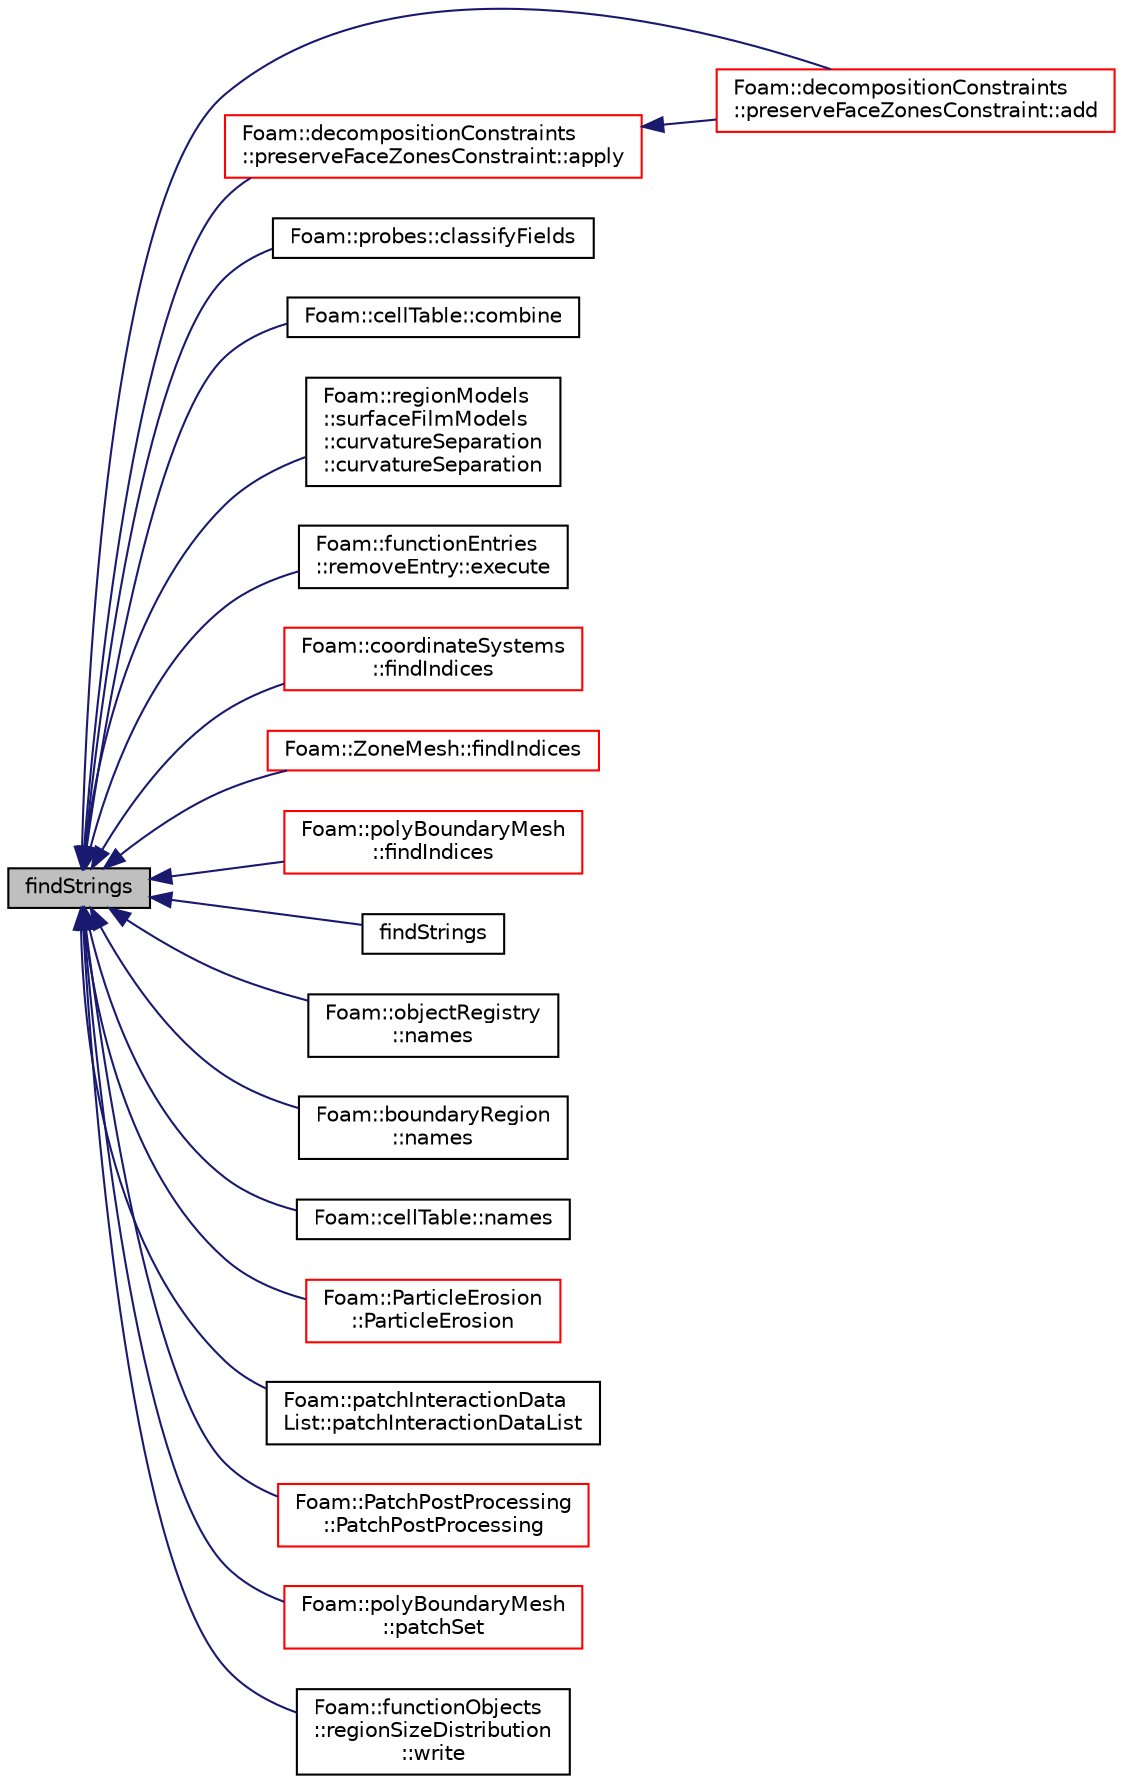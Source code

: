 digraph "findStrings"
{
  bgcolor="transparent";
  edge [fontname="Helvetica",fontsize="10",labelfontname="Helvetica",labelfontsize="10"];
  node [fontname="Helvetica",fontsize="10",shape=record];
  rankdir="LR";
  Node1 [label="findStrings",height=0.2,width=0.4,color="black", fillcolor="grey75", style="filled", fontcolor="black"];
  Node1 -> Node2 [dir="back",color="midnightblue",fontsize="10",style="solid",fontname="Helvetica"];
  Node2 [label="Foam::decompositionConstraints\l::preserveFaceZonesConstraint::add",height=0.2,width=0.4,color="red",URL="$a01994.html#a1c674f5008f6f337a4ac47f4640f9deb",tooltip="Add my constraints to list of constraints. "];
  Node1 -> Node3 [dir="back",color="midnightblue",fontsize="10",style="solid",fontname="Helvetica"];
  Node3 [label="Foam::decompositionConstraints\l::preserveFaceZonesConstraint::apply",height=0.2,width=0.4,color="red",URL="$a01994.html#a1e8a14d422f43fe0ab48812e8ddee931",tooltip="Apply any additional post-decomposition constraints. "];
  Node3 -> Node2 [dir="back",color="midnightblue",fontsize="10",style="solid",fontname="Helvetica"];
  Node1 -> Node4 [dir="back",color="midnightblue",fontsize="10",style="solid",fontname="Helvetica"];
  Node4 [label="Foam::probes::classifyFields",height=0.2,width=0.4,color="black",URL="$a02020.html#a4923f8e22bf9fec1b5adc07ac7356639",tooltip="Classify field types, returns the number of fields. "];
  Node1 -> Node5 [dir="back",color="midnightblue",fontsize="10",style="solid",fontname="Helvetica"];
  Node5 [label="Foam::cellTable::combine",height=0.2,width=0.4,color="black",URL="$a00229.html#a8f772dc348dc8f16911640a1c4157cb2",tooltip="Combine tableIds together. "];
  Node1 -> Node6 [dir="back",color="midnightblue",fontsize="10",style="solid",fontname="Helvetica"];
  Node6 [label="Foam::regionModels\l::surfaceFilmModels\l::curvatureSeparation\l::curvatureSeparation",height=0.2,width=0.4,color="black",URL="$a00446.html#a9222f6abd6732386986265a43f56ea30",tooltip="Construct from surface film model. "];
  Node1 -> Node7 [dir="back",color="midnightblue",fontsize="10",style="solid",fontname="Helvetica"];
  Node7 [label="Foam::functionEntries\l::removeEntry::execute",height=0.2,width=0.4,color="black",URL="$a02211.html#a0aa3070c44783d911c1f7924042f1cea",tooltip="Execute the functionEntry in a sub-dict context. "];
  Node1 -> Node8 [dir="back",color="midnightblue",fontsize="10",style="solid",fontname="Helvetica"];
  Node8 [label="Foam::coordinateSystems\l::findIndices",height=0.2,width=0.4,color="red",URL="$a00404.html#ad6cd559ba020fd76822ec94d424c4fbc",tooltip="Find and return indices for all matches. "];
  Node1 -> Node9 [dir="back",color="midnightblue",fontsize="10",style="solid",fontname="Helvetica"];
  Node9 [label="Foam::ZoneMesh::findIndices",height=0.2,width=0.4,color="red",URL="$a03012.html#a891eb41da511a9d00aa32946f42b2d0c",tooltip="Return zone indices for all matches. "];
  Node1 -> Node10 [dir="back",color="midnightblue",fontsize="10",style="solid",fontname="Helvetica"];
  Node10 [label="Foam::polyBoundaryMesh\l::findIndices",height=0.2,width=0.4,color="red",URL="$a01948.html#afa87df6a948b1b74671621c1154ae9c9",tooltip="Return patch indices for all matches. Optionally matches patchGroups. "];
  Node1 -> Node11 [dir="back",color="midnightblue",fontsize="10",style="solid",fontname="Helvetica"];
  Node11 [label="findStrings",height=0.2,width=0.4,color="black",URL="$a10887.html#aeb80123a0882a78e8c9ed1a66860d4af",tooltip="Return list indices for strings matching the regular expression. "];
  Node1 -> Node12 [dir="back",color="midnightblue",fontsize="10",style="solid",fontname="Helvetica"];
  Node12 [label="Foam::objectRegistry\l::names",height=0.2,width=0.4,color="black",URL="$a01729.html#a6d741a0679ef08c796223a411febed1f"];
  Node1 -> Node13 [dir="back",color="midnightblue",fontsize="10",style="solid",fontname="Helvetica"];
  Node13 [label="Foam::boundaryRegion\l::names",height=0.2,width=0.4,color="black",URL="$a00148.html#a307b10ebd05fc235ee4fc80986348ffb",tooltip="Return a Map of (id => names) selected by patterns. "];
  Node1 -> Node14 [dir="back",color="midnightblue",fontsize="10",style="solid",fontname="Helvetica"];
  Node14 [label="Foam::cellTable::names",height=0.2,width=0.4,color="black",URL="$a00229.html#a307b10ebd05fc235ee4fc80986348ffb",tooltip="Return a Map of (id => names) selected by patterns. "];
  Node1 -> Node15 [dir="back",color="midnightblue",fontsize="10",style="solid",fontname="Helvetica"];
  Node15 [label="Foam::ParticleErosion\l::ParticleErosion",height=0.2,width=0.4,color="red",URL="$a01814.html#af862d1f9fc1c1329ac6c1c3ee1871b03",tooltip="Construct from dictionary. "];
  Node1 -> Node16 [dir="back",color="midnightblue",fontsize="10",style="solid",fontname="Helvetica"];
  Node16 [label="Foam::patchInteractionData\lList::patchInteractionDataList",height=0.2,width=0.4,color="black",URL="$a01843.html#a6ceb0b9c160f0dffd9ce6257b8521a8f",tooltip="Construct from Istream. "];
  Node1 -> Node17 [dir="back",color="midnightblue",fontsize="10",style="solid",fontname="Helvetica"];
  Node17 [label="Foam::PatchPostProcessing\l::PatchPostProcessing",height=0.2,width=0.4,color="red",URL="$a01847.html#a39d7727e0fbc503605e0e3e4ef6b79e9",tooltip="Construct from dictionary. "];
  Node1 -> Node18 [dir="back",color="midnightblue",fontsize="10",style="solid",fontname="Helvetica"];
  Node18 [label="Foam::polyBoundaryMesh\l::patchSet",height=0.2,width=0.4,color="red",URL="$a01948.html#aaab6315ef003537187584006f4c14d30",tooltip="Return the set of patch IDs corresponding to the given names. "];
  Node1 -> Node19 [dir="back",color="midnightblue",fontsize="10",style="solid",fontname="Helvetica"];
  Node19 [label="Foam::functionObjects\l::regionSizeDistribution\l::write",height=0.2,width=0.4,color="black",URL="$a02196.html#ae8f6374e29a250261b3979bbd6e5cb40",tooltip="Calculate the regionSizeDistribution and write. "];
}
